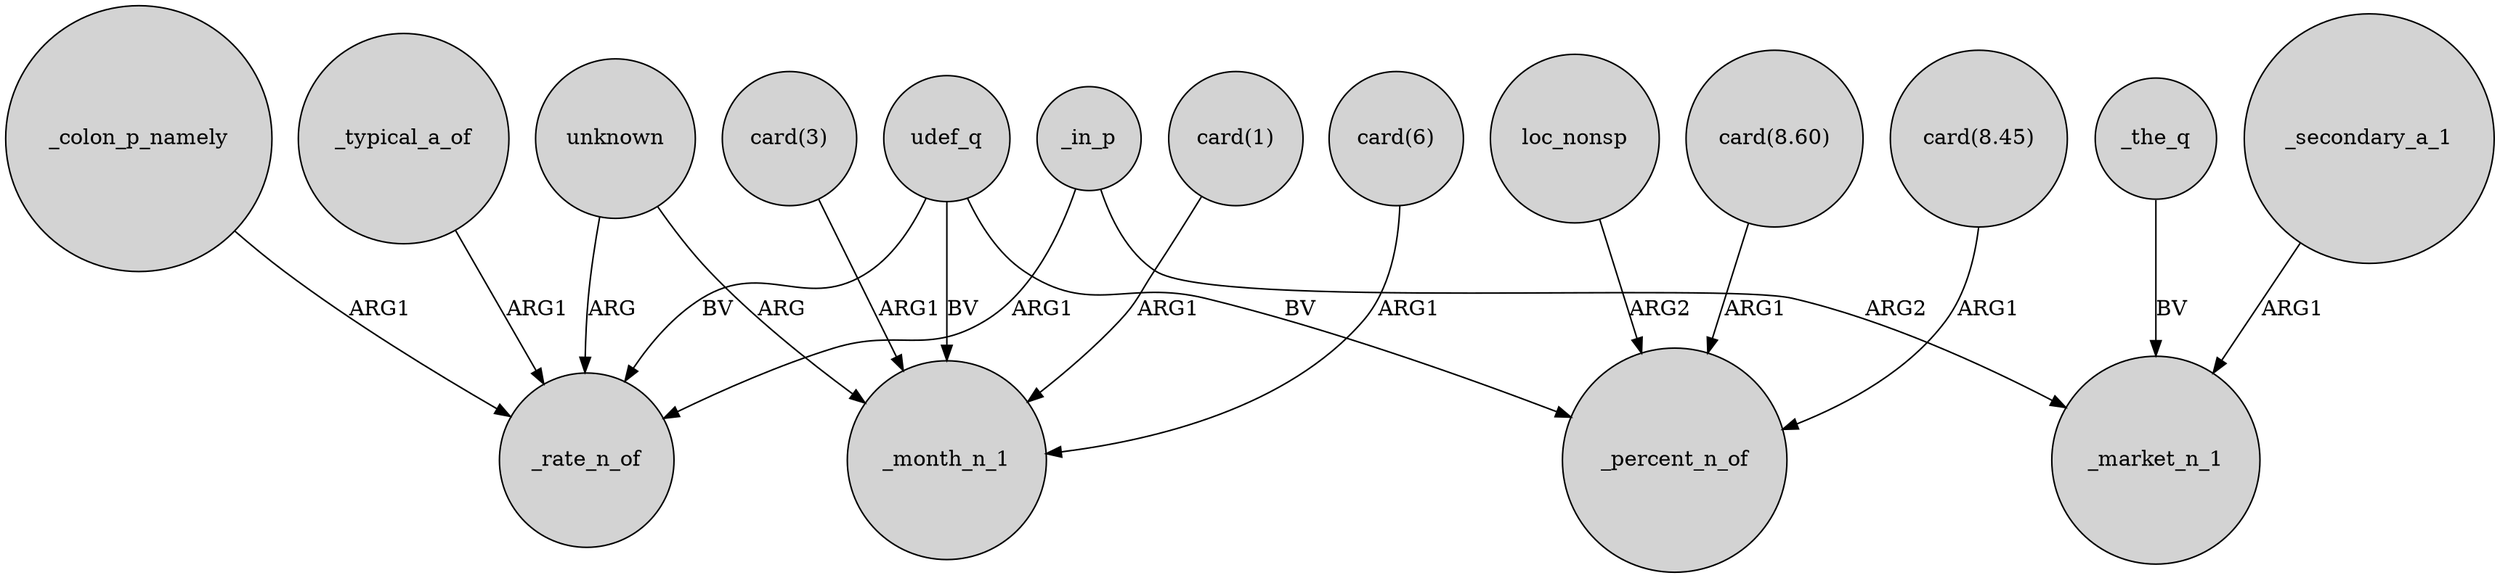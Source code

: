 digraph {
	node [shape=circle style=filled]
	_in_p -> _rate_n_of [label=ARG1]
	_in_p -> _market_n_1 [label=ARG2]
	udef_q -> _rate_n_of [label=BV]
	_secondary_a_1 -> _market_n_1 [label=ARG1]
	unknown -> _month_n_1 [label=ARG]
	unknown -> _rate_n_of [label=ARG]
	_typical_a_of -> _rate_n_of [label=ARG1]
	_colon_p_namely -> _rate_n_of [label=ARG1]
	loc_nonsp -> _percent_n_of [label=ARG2]
	udef_q -> _percent_n_of [label=BV]
	"card(8.60)" -> _percent_n_of [label=ARG1]
	_the_q -> _market_n_1 [label=BV]
	udef_q -> _month_n_1 [label=BV]
	"card(6)" -> _month_n_1 [label=ARG1]
	"card(8.45)" -> _percent_n_of [label=ARG1]
	"card(3)" -> _month_n_1 [label=ARG1]
	"card(1)" -> _month_n_1 [label=ARG1]
}
